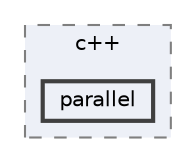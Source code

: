 digraph "C:/Users/HP/Documents/GitHub/Minero-Game/lib/include/c++/parallel"
{
 // LATEX_PDF_SIZE
  bgcolor="transparent";
  edge [fontname=Helvetica,fontsize=10,labelfontname=Helvetica,labelfontsize=10];
  node [fontname=Helvetica,fontsize=10,shape=box,height=0.2,width=0.4];
  compound=true
  subgraph clusterdir_95001289751ef68ad49e7b57d86ac6d8 {
    graph [ bgcolor="#edf0f7", pencolor="grey50", label="c++", fontname=Helvetica,fontsize=10 style="filled,dashed", URL="dir_95001289751ef68ad49e7b57d86ac6d8.html",tooltip=""]
  dir_4a08a30db8a1cc05aa550278b54c0fd0 [label="parallel", fillcolor="#edf0f7", color="grey25", style="filled,bold", URL="dir_4a08a30db8a1cc05aa550278b54c0fd0.html",tooltip=""];
  }
}
